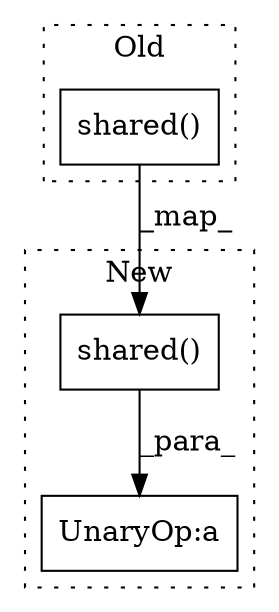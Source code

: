 digraph G {
subgraph cluster0 {
1 [label="shared()" a="75" s="12934,12961" l="10,23" shape="box"];
label = "Old";
style="dotted";
}
subgraph cluster1 {
2 [label="shared()" a="75" s="14193,14333" l="19,22" shape="box"];
3 [label="UnaryOp:a" a="61" s="14365" l="3" shape="box"];
label = "New";
style="dotted";
}
1 -> 2 [label="_map_"];
2 -> 3 [label="_para_"];
}